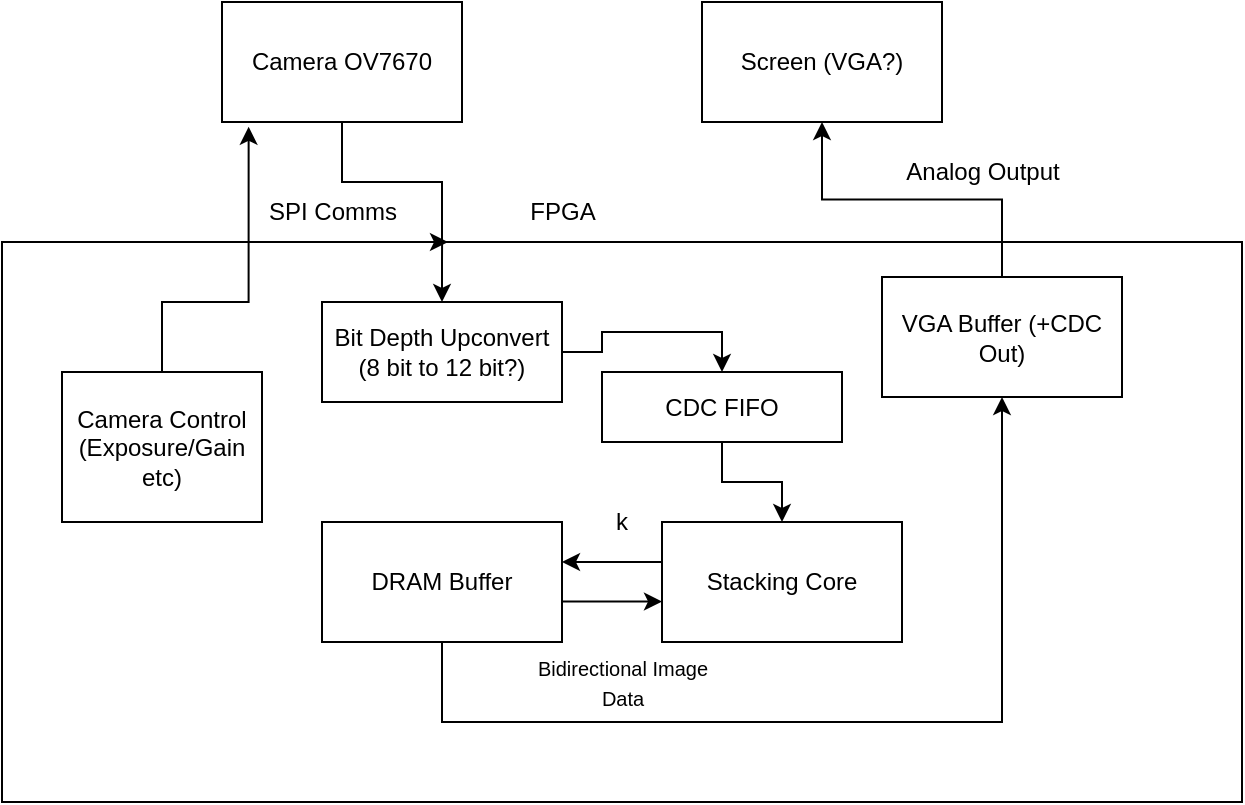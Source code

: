 <mxfile version="28.0.6">
  <diagram name="Page-1" id="FNGpsu2ie93glcQXgyGI">
    <mxGraphModel dx="792" dy="468" grid="1" gridSize="10" guides="1" tooltips="1" connect="1" arrows="1" fold="1" page="1" pageScale="1" pageWidth="850" pageHeight="1100" math="0" shadow="0">
      <root>
        <mxCell id="0" />
        <mxCell id="1" parent="0" />
        <mxCell id="eNXccjcQjAFQYZtDGvDH-20" value="k" style="rounded=0;whiteSpace=wrap;html=1;" vertex="1" parent="1">
          <mxGeometry x="110" y="300" width="620" height="280" as="geometry" />
        </mxCell>
        <mxCell id="eNXccjcQjAFQYZtDGvDH-4" style="edgeStyle=orthogonalEdgeStyle;rounded=0;orthogonalLoop=1;jettySize=auto;html=1;exitX=0.5;exitY=1;exitDx=0;exitDy=0;entryX=0.31;entryY=0;entryDx=0;entryDy=0;entryPerimeter=0;" edge="1" parent="1" source="eNXccjcQjAFQYZtDGvDH-2">
          <mxGeometry relative="1" as="geometry">
            <mxPoint x="333" y="300" as="targetPoint" />
            <Array as="points">
              <mxPoint x="280" y="270" />
              <mxPoint x="330" y="270" />
              <mxPoint x="330" y="300" />
            </Array>
          </mxGeometry>
        </mxCell>
        <mxCell id="eNXccjcQjAFQYZtDGvDH-2" value="Camera OV7670" style="rounded=0;whiteSpace=wrap;html=1;" vertex="1" parent="1">
          <mxGeometry x="220" y="180" width="120" height="60" as="geometry" />
        </mxCell>
        <mxCell id="eNXccjcQjAFQYZtDGvDH-5" value="SPI Comms" style="text;html=1;align=center;verticalAlign=middle;resizable=0;points=[];autosize=1;strokeColor=none;fillColor=none;" vertex="1" parent="1">
          <mxGeometry x="230" y="270" width="90" height="30" as="geometry" />
        </mxCell>
        <mxCell id="eNXccjcQjAFQYZtDGvDH-6" value="Screen (VGA?)" style="rounded=0;whiteSpace=wrap;html=1;" vertex="1" parent="1">
          <mxGeometry x="460" y="180" width="120" height="60" as="geometry" />
        </mxCell>
        <mxCell id="eNXccjcQjAFQYZtDGvDH-10" value="Analog Output" style="text;html=1;align=center;verticalAlign=middle;resizable=0;points=[];autosize=1;strokeColor=none;fillColor=none;" vertex="1" parent="1">
          <mxGeometry x="550" y="250" width="100" height="30" as="geometry" />
        </mxCell>
        <mxCell id="eNXccjcQjAFQYZtDGvDH-11" value="FPGA" style="text;html=1;align=center;verticalAlign=middle;resizable=0;points=[];autosize=1;strokeColor=none;fillColor=none;" vertex="1" parent="1">
          <mxGeometry x="360" y="270" width="60" height="30" as="geometry" />
        </mxCell>
        <mxCell id="eNXccjcQjAFQYZtDGvDH-15" style="edgeStyle=orthogonalEdgeStyle;rounded=0;orthogonalLoop=1;jettySize=auto;html=1;exitX=0.5;exitY=0;exitDx=0;exitDy=0;entryX=0.5;entryY=0;entryDx=0;entryDy=0;" edge="1" parent="1">
          <mxGeometry relative="1" as="geometry">
            <mxPoint x="330" y="330" as="targetPoint" />
            <mxPoint x="330.048" y="300" as="sourcePoint" />
            <Array as="points">
              <mxPoint x="330" y="310" />
              <mxPoint x="330" y="310" />
            </Array>
          </mxGeometry>
        </mxCell>
        <mxCell id="eNXccjcQjAFQYZtDGvDH-23" style="edgeStyle=orthogonalEdgeStyle;rounded=0;orthogonalLoop=1;jettySize=auto;html=1;" edge="1" parent="1" source="eNXccjcQjAFQYZtDGvDH-16" target="eNXccjcQjAFQYZtDGvDH-19">
          <mxGeometry relative="1" as="geometry" />
        </mxCell>
        <mxCell id="eNXccjcQjAFQYZtDGvDH-16" value="CDC FIFO" style="rounded=0;whiteSpace=wrap;html=1;" vertex="1" parent="1">
          <mxGeometry x="410" y="365" width="120" height="35" as="geometry" />
        </mxCell>
        <mxCell id="eNXccjcQjAFQYZtDGvDH-24" style="edgeStyle=orthogonalEdgeStyle;rounded=0;orthogonalLoop=1;jettySize=auto;html=1;" edge="1" parent="1">
          <mxGeometry relative="1" as="geometry">
            <mxPoint x="390" y="479.76" as="sourcePoint" />
            <mxPoint x="440" y="479.76" as="targetPoint" />
          </mxGeometry>
        </mxCell>
        <mxCell id="eNXccjcQjAFQYZtDGvDH-34" style="edgeStyle=orthogonalEdgeStyle;rounded=0;orthogonalLoop=1;jettySize=auto;html=1;entryX=0.5;entryY=1;entryDx=0;entryDy=0;" edge="1" parent="1" source="eNXccjcQjAFQYZtDGvDH-17" target="eNXccjcQjAFQYZtDGvDH-29">
          <mxGeometry relative="1" as="geometry">
            <Array as="points">
              <mxPoint x="330" y="540" />
              <mxPoint x="610" y="540" />
            </Array>
          </mxGeometry>
        </mxCell>
        <mxCell id="eNXccjcQjAFQYZtDGvDH-17" value="DRAM Buffer" style="rounded=0;whiteSpace=wrap;html=1;" vertex="1" parent="1">
          <mxGeometry x="270" y="440" width="120" height="60" as="geometry" />
        </mxCell>
        <mxCell id="eNXccjcQjAFQYZtDGvDH-25" style="edgeStyle=orthogonalEdgeStyle;rounded=0;orthogonalLoop=1;jettySize=auto;html=1;" edge="1" parent="1">
          <mxGeometry relative="1" as="geometry">
            <mxPoint x="390" y="460" as="targetPoint" />
            <mxPoint x="440" y="460.0" as="sourcePoint" />
          </mxGeometry>
        </mxCell>
        <mxCell id="eNXccjcQjAFQYZtDGvDH-19" value="Stacking Core" style="rounded=0;whiteSpace=wrap;html=1;" vertex="1" parent="1">
          <mxGeometry x="440" y="440" width="120" height="60" as="geometry" />
        </mxCell>
        <mxCell id="eNXccjcQjAFQYZtDGvDH-28" value="&lt;font style=&quot;font-size: 10px;&quot;&gt;Bidirectional&amp;nbsp;&lt;span style=&quot;background-color: transparent; color: light-dark(rgb(0, 0, 0), rgb(255, 255, 255));&quot;&gt;Image&lt;/span&gt;&lt;/font&gt;&lt;div&gt;&lt;div&gt;&lt;font style=&quot;font-size: 10px;&quot;&gt;Data&lt;/font&gt;&lt;/div&gt;&lt;/div&gt;" style="text;html=1;align=center;verticalAlign=middle;resizable=0;points=[];autosize=1;strokeColor=none;fillColor=none;" vertex="1" parent="1">
          <mxGeometry x="365" y="500" width="110" height="40" as="geometry" />
        </mxCell>
        <mxCell id="eNXccjcQjAFQYZtDGvDH-29" value="VGA Buffer (+CDC Out)" style="rounded=0;whiteSpace=wrap;html=1;" vertex="1" parent="1">
          <mxGeometry x="550" y="317.5" width="120" height="60" as="geometry" />
        </mxCell>
        <mxCell id="eNXccjcQjAFQYZtDGvDH-35" style="edgeStyle=orthogonalEdgeStyle;rounded=0;orthogonalLoop=1;jettySize=auto;html=1;entryX=0.5;entryY=1;entryDx=0;entryDy=0;exitX=0.5;exitY=0;exitDx=0;exitDy=0;" edge="1" parent="1" source="eNXccjcQjAFQYZtDGvDH-29" target="eNXccjcQjAFQYZtDGvDH-6">
          <mxGeometry relative="1" as="geometry" />
        </mxCell>
        <mxCell id="eNXccjcQjAFQYZtDGvDH-38" value="Camera Control (Exposure/Gain etc)" style="rounded=0;whiteSpace=wrap;html=1;" vertex="1" parent="1">
          <mxGeometry x="140" y="365" width="100" height="75" as="geometry" />
        </mxCell>
        <mxCell id="eNXccjcQjAFQYZtDGvDH-39" style="edgeStyle=orthogonalEdgeStyle;rounded=0;orthogonalLoop=1;jettySize=auto;html=1;entryX=0.111;entryY=1.04;entryDx=0;entryDy=0;entryPerimeter=0;" edge="1" parent="1" source="eNXccjcQjAFQYZtDGvDH-38" target="eNXccjcQjAFQYZtDGvDH-2">
          <mxGeometry relative="1" as="geometry">
            <Array as="points">
              <mxPoint x="190" y="330" />
              <mxPoint x="233" y="330" />
            </Array>
          </mxGeometry>
        </mxCell>
        <mxCell id="eNXccjcQjAFQYZtDGvDH-42" style="edgeStyle=orthogonalEdgeStyle;rounded=0;orthogonalLoop=1;jettySize=auto;html=1;entryX=0.5;entryY=0;entryDx=0;entryDy=0;" edge="1" parent="1" source="eNXccjcQjAFQYZtDGvDH-40" target="eNXccjcQjAFQYZtDGvDH-16">
          <mxGeometry relative="1" as="geometry" />
        </mxCell>
        <mxCell id="eNXccjcQjAFQYZtDGvDH-40" value="Bit Depth Upconvert&lt;br&gt;(8 bit to 12 bit?)" style="rounded=0;whiteSpace=wrap;html=1;" vertex="1" parent="1">
          <mxGeometry x="270" y="330" width="120" height="50" as="geometry" />
        </mxCell>
      </root>
    </mxGraphModel>
  </diagram>
</mxfile>
